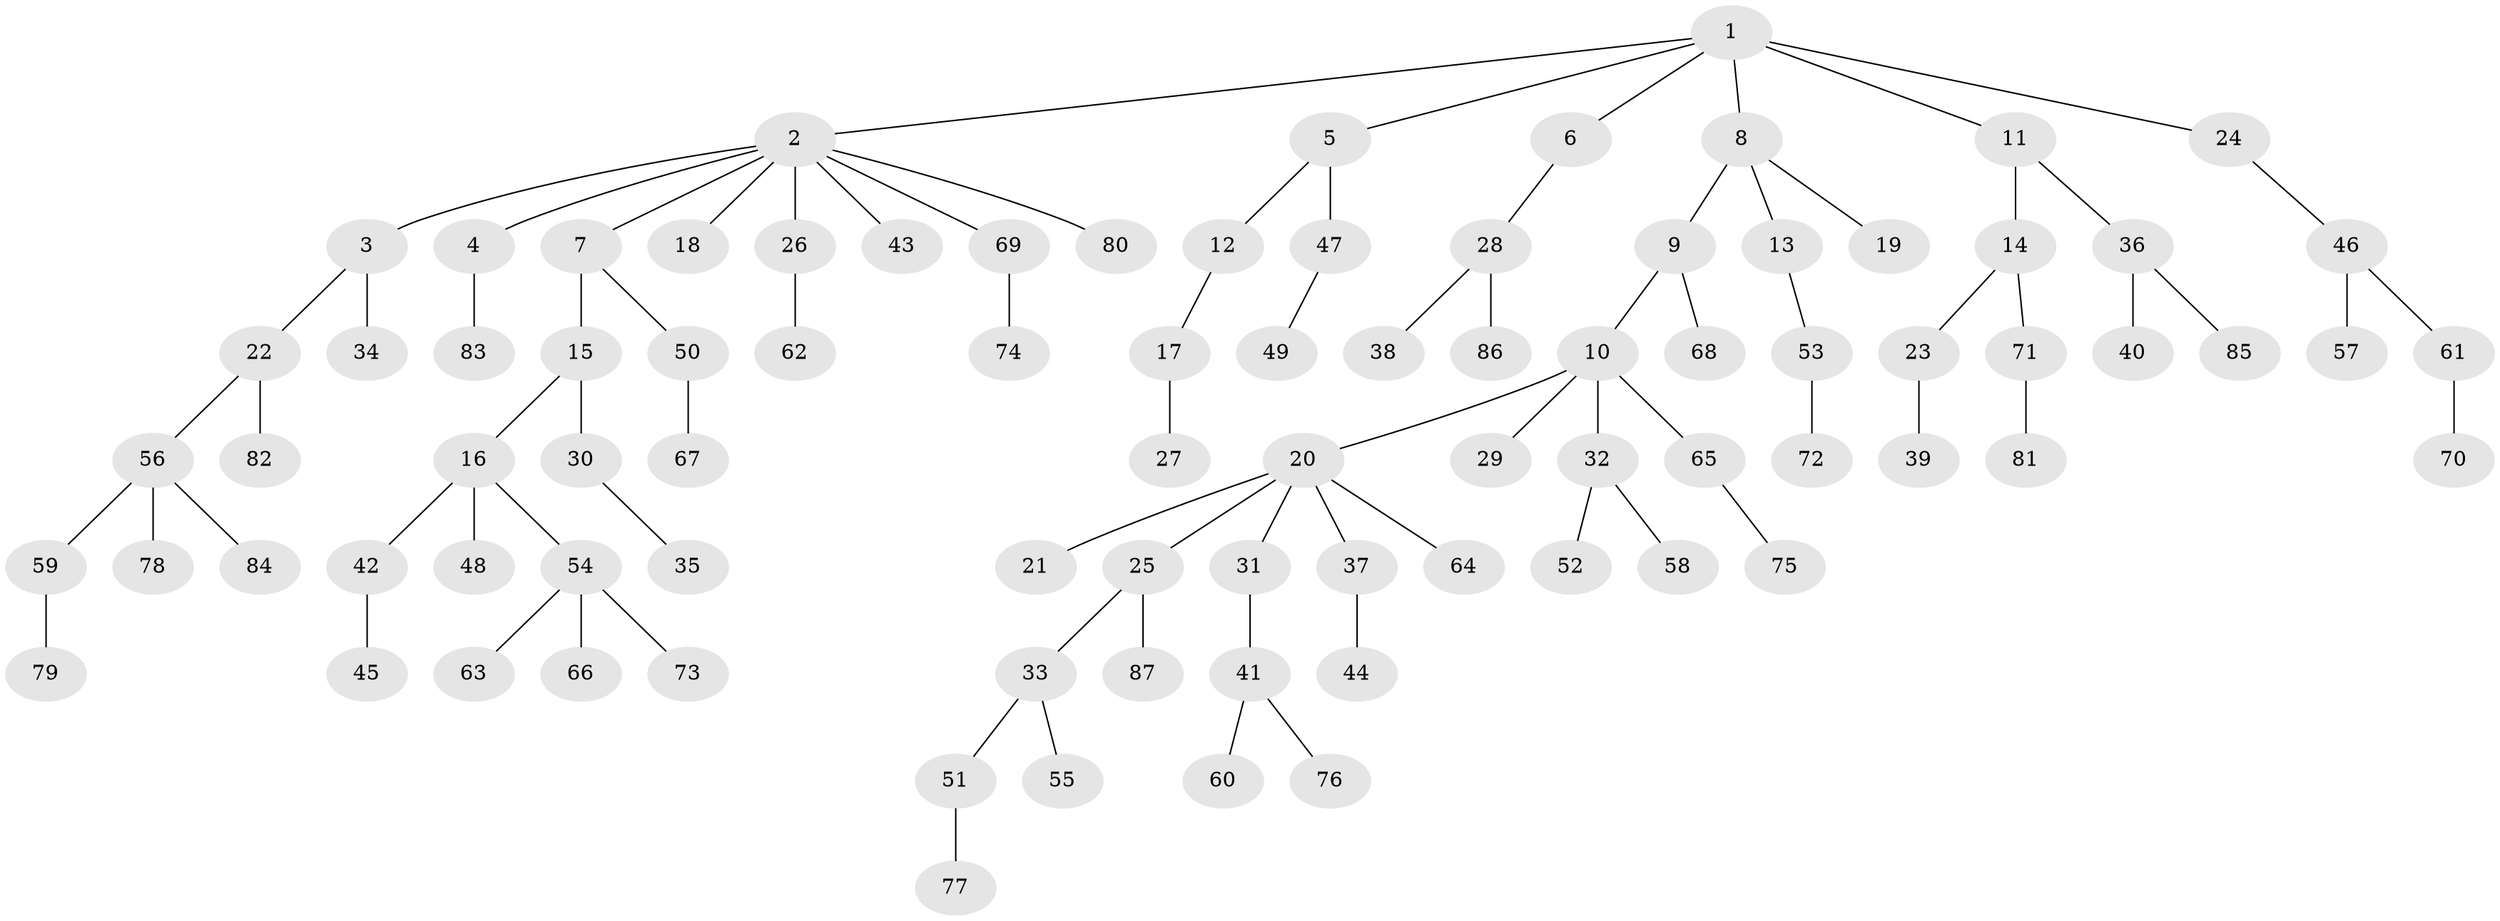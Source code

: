 // coarse degree distribution, {15: 0.038461538461538464, 2: 0.15384615384615385, 1: 0.7307692307692307, 3: 0.038461538461538464, 5: 0.038461538461538464}
// Generated by graph-tools (version 1.1) at 2025/19/03/04/25 18:19:05]
// undirected, 87 vertices, 86 edges
graph export_dot {
graph [start="1"]
  node [color=gray90,style=filled];
  1;
  2;
  3;
  4;
  5;
  6;
  7;
  8;
  9;
  10;
  11;
  12;
  13;
  14;
  15;
  16;
  17;
  18;
  19;
  20;
  21;
  22;
  23;
  24;
  25;
  26;
  27;
  28;
  29;
  30;
  31;
  32;
  33;
  34;
  35;
  36;
  37;
  38;
  39;
  40;
  41;
  42;
  43;
  44;
  45;
  46;
  47;
  48;
  49;
  50;
  51;
  52;
  53;
  54;
  55;
  56;
  57;
  58;
  59;
  60;
  61;
  62;
  63;
  64;
  65;
  66;
  67;
  68;
  69;
  70;
  71;
  72;
  73;
  74;
  75;
  76;
  77;
  78;
  79;
  80;
  81;
  82;
  83;
  84;
  85;
  86;
  87;
  1 -- 2;
  1 -- 5;
  1 -- 6;
  1 -- 8;
  1 -- 11;
  1 -- 24;
  2 -- 3;
  2 -- 4;
  2 -- 7;
  2 -- 18;
  2 -- 26;
  2 -- 43;
  2 -- 69;
  2 -- 80;
  3 -- 22;
  3 -- 34;
  4 -- 83;
  5 -- 12;
  5 -- 47;
  6 -- 28;
  7 -- 15;
  7 -- 50;
  8 -- 9;
  8 -- 13;
  8 -- 19;
  9 -- 10;
  9 -- 68;
  10 -- 20;
  10 -- 29;
  10 -- 32;
  10 -- 65;
  11 -- 14;
  11 -- 36;
  12 -- 17;
  13 -- 53;
  14 -- 23;
  14 -- 71;
  15 -- 16;
  15 -- 30;
  16 -- 42;
  16 -- 48;
  16 -- 54;
  17 -- 27;
  20 -- 21;
  20 -- 25;
  20 -- 31;
  20 -- 37;
  20 -- 64;
  22 -- 56;
  22 -- 82;
  23 -- 39;
  24 -- 46;
  25 -- 33;
  25 -- 87;
  26 -- 62;
  28 -- 38;
  28 -- 86;
  30 -- 35;
  31 -- 41;
  32 -- 52;
  32 -- 58;
  33 -- 51;
  33 -- 55;
  36 -- 40;
  36 -- 85;
  37 -- 44;
  41 -- 60;
  41 -- 76;
  42 -- 45;
  46 -- 57;
  46 -- 61;
  47 -- 49;
  50 -- 67;
  51 -- 77;
  53 -- 72;
  54 -- 63;
  54 -- 66;
  54 -- 73;
  56 -- 59;
  56 -- 78;
  56 -- 84;
  59 -- 79;
  61 -- 70;
  65 -- 75;
  69 -- 74;
  71 -- 81;
}
